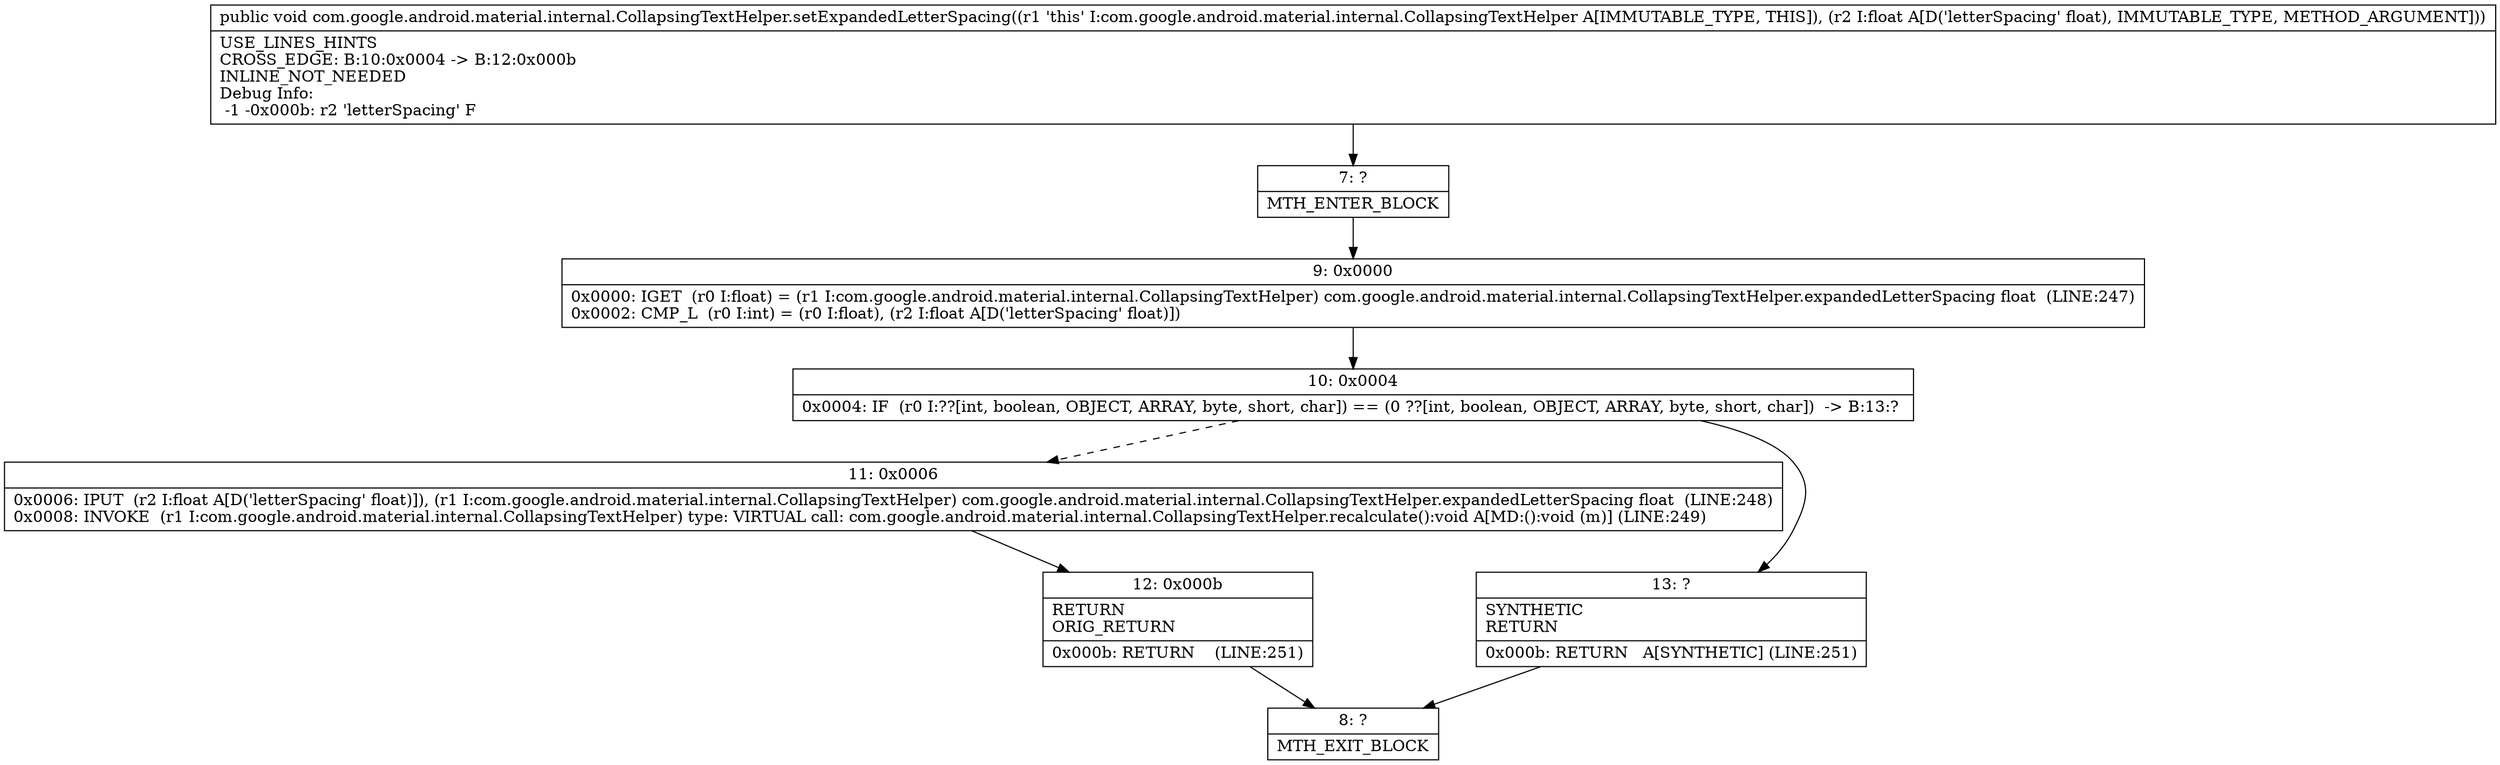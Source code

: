 digraph "CFG forcom.google.android.material.internal.CollapsingTextHelper.setExpandedLetterSpacing(F)V" {
Node_7 [shape=record,label="{7\:\ ?|MTH_ENTER_BLOCK\l}"];
Node_9 [shape=record,label="{9\:\ 0x0000|0x0000: IGET  (r0 I:float) = (r1 I:com.google.android.material.internal.CollapsingTextHelper) com.google.android.material.internal.CollapsingTextHelper.expandedLetterSpacing float  (LINE:247)\l0x0002: CMP_L  (r0 I:int) = (r0 I:float), (r2 I:float A[D('letterSpacing' float)]) \l}"];
Node_10 [shape=record,label="{10\:\ 0x0004|0x0004: IF  (r0 I:??[int, boolean, OBJECT, ARRAY, byte, short, char]) == (0 ??[int, boolean, OBJECT, ARRAY, byte, short, char])  \-\> B:13:? \l}"];
Node_11 [shape=record,label="{11\:\ 0x0006|0x0006: IPUT  (r2 I:float A[D('letterSpacing' float)]), (r1 I:com.google.android.material.internal.CollapsingTextHelper) com.google.android.material.internal.CollapsingTextHelper.expandedLetterSpacing float  (LINE:248)\l0x0008: INVOKE  (r1 I:com.google.android.material.internal.CollapsingTextHelper) type: VIRTUAL call: com.google.android.material.internal.CollapsingTextHelper.recalculate():void A[MD:():void (m)] (LINE:249)\l}"];
Node_12 [shape=record,label="{12\:\ 0x000b|RETURN\lORIG_RETURN\l|0x000b: RETURN    (LINE:251)\l}"];
Node_8 [shape=record,label="{8\:\ ?|MTH_EXIT_BLOCK\l}"];
Node_13 [shape=record,label="{13\:\ ?|SYNTHETIC\lRETURN\l|0x000b: RETURN   A[SYNTHETIC] (LINE:251)\l}"];
MethodNode[shape=record,label="{public void com.google.android.material.internal.CollapsingTextHelper.setExpandedLetterSpacing((r1 'this' I:com.google.android.material.internal.CollapsingTextHelper A[IMMUTABLE_TYPE, THIS]), (r2 I:float A[D('letterSpacing' float), IMMUTABLE_TYPE, METHOD_ARGUMENT]))  | USE_LINES_HINTS\lCROSS_EDGE: B:10:0x0004 \-\> B:12:0x000b\lINLINE_NOT_NEEDED\lDebug Info:\l  \-1 \-0x000b: r2 'letterSpacing' F\l}"];
MethodNode -> Node_7;Node_7 -> Node_9;
Node_9 -> Node_10;
Node_10 -> Node_11[style=dashed];
Node_10 -> Node_13;
Node_11 -> Node_12;
Node_12 -> Node_8;
Node_13 -> Node_8;
}

